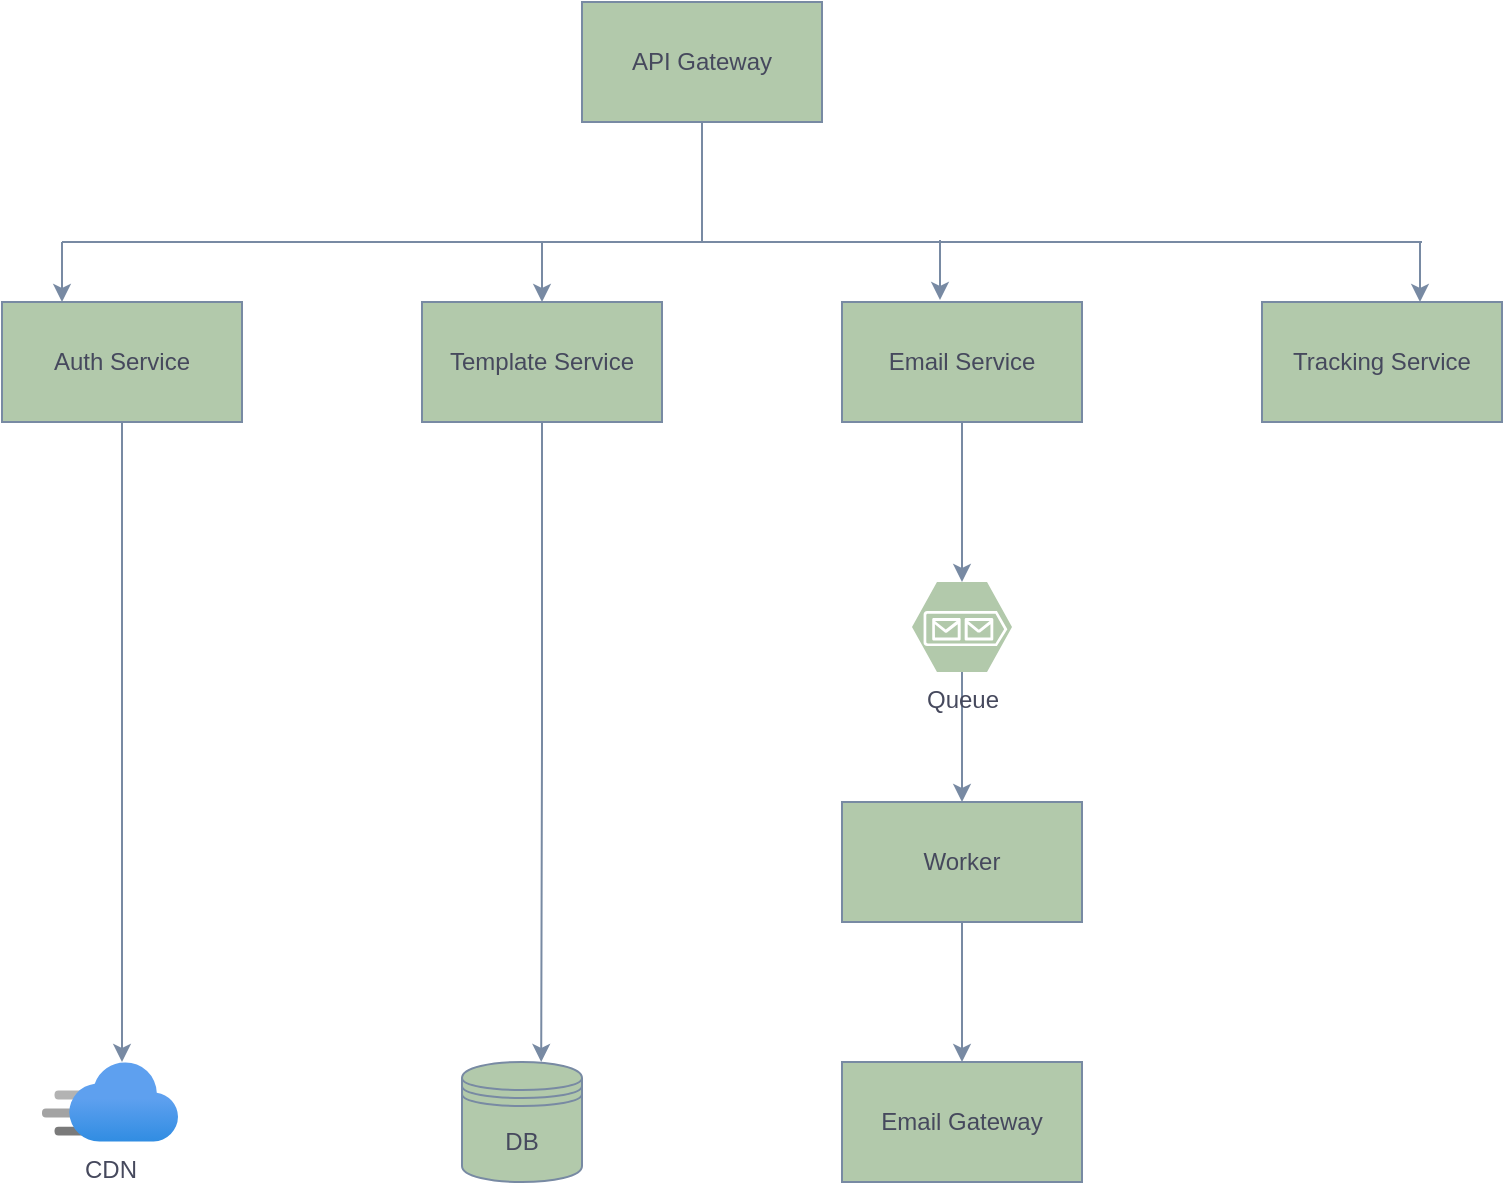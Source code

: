 <mxfile version="24.6.4" type="device">
  <diagram name="Page-1" id="7FZMvqHeIF7b9mxZ489W">
    <mxGraphModel dx="1562" dy="810" grid="1" gridSize="10" guides="1" tooltips="1" connect="1" arrows="1" fold="1" page="1" pageScale="1" pageWidth="850" pageHeight="1100" math="0" shadow="0">
      <root>
        <mxCell id="0" />
        <mxCell id="1" parent="0" />
        <mxCell id="-MbyYuFJOytPRvi4rKHy-1" value="API Gateway" style="rounded=0;whiteSpace=wrap;html=1;labelBackgroundColor=none;fillColor=#B2C9AB;strokeColor=#788AA3;fontColor=#46495D;" vertex="1" parent="1">
          <mxGeometry x="340" y="40" width="120" height="60" as="geometry" />
        </mxCell>
        <mxCell id="-MbyYuFJOytPRvi4rKHy-23" style="edgeStyle=orthogonalEdgeStyle;rounded=0;orthogonalLoop=1;jettySize=auto;html=1;labelBackgroundColor=none;strokeColor=#788AA3;fontColor=default;" edge="1" parent="1" source="-MbyYuFJOytPRvi4rKHy-2">
          <mxGeometry relative="1" as="geometry">
            <mxPoint x="110" y="570" as="targetPoint" />
          </mxGeometry>
        </mxCell>
        <mxCell id="-MbyYuFJOytPRvi4rKHy-2" value="Auth Service" style="rounded=0;whiteSpace=wrap;html=1;labelBackgroundColor=none;fillColor=#B2C9AB;strokeColor=#788AA3;fontColor=#46495D;" vertex="1" parent="1">
          <mxGeometry x="50" y="190" width="120" height="60" as="geometry" />
        </mxCell>
        <mxCell id="-MbyYuFJOytPRvi4rKHy-3" value="Template Service" style="rounded=0;whiteSpace=wrap;html=1;labelBackgroundColor=none;fillColor=#B2C9AB;strokeColor=#788AA3;fontColor=#46495D;" vertex="1" parent="1">
          <mxGeometry x="260" y="190" width="120" height="60" as="geometry" />
        </mxCell>
        <mxCell id="-MbyYuFJOytPRvi4rKHy-4" value="Email Service" style="rounded=0;whiteSpace=wrap;html=1;labelBackgroundColor=none;fillColor=#B2C9AB;strokeColor=#788AA3;fontColor=#46495D;" vertex="1" parent="1">
          <mxGeometry x="470" y="190" width="120" height="60" as="geometry" />
        </mxCell>
        <mxCell id="-MbyYuFJOytPRvi4rKHy-5" value="Tracking Service" style="rounded=0;whiteSpace=wrap;html=1;labelBackgroundColor=none;fillColor=#B2C9AB;strokeColor=#788AA3;fontColor=#46495D;" vertex="1" parent="1">
          <mxGeometry x="680" y="190" width="120" height="60" as="geometry" />
        </mxCell>
        <mxCell id="-MbyYuFJOytPRvi4rKHy-7" value="" style="endArrow=none;html=1;rounded=0;exitX=0.5;exitY=1;exitDx=0;exitDy=0;labelBackgroundColor=none;strokeColor=#788AA3;fontColor=default;" edge="1" parent="1" source="-MbyYuFJOytPRvi4rKHy-1">
          <mxGeometry width="50" height="50" relative="1" as="geometry">
            <mxPoint x="400" y="340" as="sourcePoint" />
            <mxPoint x="400" y="160" as="targetPoint" />
          </mxGeometry>
        </mxCell>
        <mxCell id="-MbyYuFJOytPRvi4rKHy-8" value="" style="endArrow=none;html=1;rounded=0;labelBackgroundColor=none;strokeColor=#788AA3;fontColor=default;" edge="1" parent="1">
          <mxGeometry width="50" height="50" relative="1" as="geometry">
            <mxPoint x="80" y="160" as="sourcePoint" />
            <mxPoint x="400" y="160" as="targetPoint" />
          </mxGeometry>
        </mxCell>
        <mxCell id="-MbyYuFJOytPRvi4rKHy-9" value="" style="endArrow=none;html=1;rounded=0;labelBackgroundColor=none;strokeColor=#788AA3;fontColor=default;" edge="1" parent="1">
          <mxGeometry width="50" height="50" relative="1" as="geometry">
            <mxPoint x="400" y="160" as="sourcePoint" />
            <mxPoint x="760" y="160" as="targetPoint" />
          </mxGeometry>
        </mxCell>
        <mxCell id="-MbyYuFJOytPRvi4rKHy-10" value="" style="endArrow=classic;html=1;rounded=0;entryX=0.25;entryY=0;entryDx=0;entryDy=0;labelBackgroundColor=none;strokeColor=#788AA3;fontColor=default;" edge="1" parent="1" target="-MbyYuFJOytPRvi4rKHy-2">
          <mxGeometry width="50" height="50" relative="1" as="geometry">
            <mxPoint x="80" y="160" as="sourcePoint" />
            <mxPoint x="450" y="290" as="targetPoint" />
          </mxGeometry>
        </mxCell>
        <mxCell id="-MbyYuFJOytPRvi4rKHy-11" value="" style="endArrow=classic;html=1;rounded=0;labelBackgroundColor=none;strokeColor=#788AA3;fontColor=default;" edge="1" parent="1" target="-MbyYuFJOytPRvi4rKHy-3">
          <mxGeometry width="50" height="50" relative="1" as="geometry">
            <mxPoint x="320" y="160" as="sourcePoint" />
            <mxPoint x="90" y="198" as="targetPoint" />
          </mxGeometry>
        </mxCell>
        <mxCell id="-MbyYuFJOytPRvi4rKHy-12" value="" style="endArrow=classic;html=1;rounded=0;labelBackgroundColor=none;strokeColor=#788AA3;fontColor=default;" edge="1" parent="1">
          <mxGeometry width="50" height="50" relative="1" as="geometry">
            <mxPoint x="519" y="159" as="sourcePoint" />
            <mxPoint x="519" y="189" as="targetPoint" />
          </mxGeometry>
        </mxCell>
        <mxCell id="-MbyYuFJOytPRvi4rKHy-13" value="" style="endArrow=classic;html=1;rounded=0;labelBackgroundColor=none;strokeColor=#788AA3;fontColor=default;" edge="1" parent="1">
          <mxGeometry width="50" height="50" relative="1" as="geometry">
            <mxPoint x="759" y="160" as="sourcePoint" />
            <mxPoint x="759" y="190" as="targetPoint" />
          </mxGeometry>
        </mxCell>
        <mxCell id="-MbyYuFJOytPRvi4rKHy-17" style="edgeStyle=orthogonalEdgeStyle;rounded=0;orthogonalLoop=1;jettySize=auto;html=1;entryX=0.5;entryY=0;entryDx=0;entryDy=0;labelBackgroundColor=none;strokeColor=#788AA3;fontColor=default;" edge="1" parent="1" source="-MbyYuFJOytPRvi4rKHy-14" target="-MbyYuFJOytPRvi4rKHy-16">
          <mxGeometry relative="1" as="geometry" />
        </mxCell>
        <mxCell id="-MbyYuFJOytPRvi4rKHy-14" value="Queue" style="verticalLabelPosition=bottom;html=1;verticalAlign=top;align=center;strokeColor=none;fillColor=#B2C9AB;shape=mxgraph.azure.storage_queue;labelBackgroundColor=none;fontColor=#46495D;" vertex="1" parent="1">
          <mxGeometry x="505" y="330" width="50" height="45" as="geometry" />
        </mxCell>
        <mxCell id="-MbyYuFJOytPRvi4rKHy-15" style="edgeStyle=orthogonalEdgeStyle;rounded=0;orthogonalLoop=1;jettySize=auto;html=1;entryX=0.5;entryY=0;entryDx=0;entryDy=0;entryPerimeter=0;labelBackgroundColor=none;strokeColor=#788AA3;fontColor=default;" edge="1" parent="1" source="-MbyYuFJOytPRvi4rKHy-4" target="-MbyYuFJOytPRvi4rKHy-14">
          <mxGeometry relative="1" as="geometry" />
        </mxCell>
        <mxCell id="-MbyYuFJOytPRvi4rKHy-19" value="" style="edgeStyle=orthogonalEdgeStyle;rounded=0;orthogonalLoop=1;jettySize=auto;html=1;labelBackgroundColor=none;strokeColor=#788AA3;fontColor=default;" edge="1" parent="1" source="-MbyYuFJOytPRvi4rKHy-16" target="-MbyYuFJOytPRvi4rKHy-18">
          <mxGeometry relative="1" as="geometry" />
        </mxCell>
        <mxCell id="-MbyYuFJOytPRvi4rKHy-16" value="Worker" style="rounded=0;whiteSpace=wrap;html=1;labelBackgroundColor=none;fillColor=#B2C9AB;strokeColor=#788AA3;fontColor=#46495D;" vertex="1" parent="1">
          <mxGeometry x="470" y="440" width="120" height="60" as="geometry" />
        </mxCell>
        <mxCell id="-MbyYuFJOytPRvi4rKHy-18" value="Email Gateway" style="rounded=0;whiteSpace=wrap;html=1;labelBackgroundColor=none;fillColor=#B2C9AB;strokeColor=#788AA3;fontColor=#46495D;" vertex="1" parent="1">
          <mxGeometry x="470" y="570" width="120" height="60" as="geometry" />
        </mxCell>
        <mxCell id="-MbyYuFJOytPRvi4rKHy-20" value="DB" style="shape=datastore;whiteSpace=wrap;html=1;labelBackgroundColor=none;fillColor=#B2C9AB;strokeColor=#788AA3;fontColor=#46495D;" vertex="1" parent="1">
          <mxGeometry x="280" y="570" width="60" height="60" as="geometry" />
        </mxCell>
        <mxCell id="-MbyYuFJOytPRvi4rKHy-21" style="edgeStyle=orthogonalEdgeStyle;rounded=0;orthogonalLoop=1;jettySize=auto;html=1;entryX=0.66;entryY=0;entryDx=0;entryDy=0;entryPerimeter=0;labelBackgroundColor=none;strokeColor=#788AA3;fontColor=default;" edge="1" parent="1" source="-MbyYuFJOytPRvi4rKHy-3" target="-MbyYuFJOytPRvi4rKHy-20">
          <mxGeometry relative="1" as="geometry" />
        </mxCell>
        <mxCell id="-MbyYuFJOytPRvi4rKHy-22" value="CDN" style="image;aspect=fixed;html=1;points=[];align=center;fontSize=12;image=img/lib/azure2/networking/CDN_Profiles.svg;labelBackgroundColor=none;fillColor=#B2C9AB;strokeColor=#788AA3;fontColor=#46495D;" vertex="1" parent="1">
          <mxGeometry x="70" y="570" width="68" height="40" as="geometry" />
        </mxCell>
      </root>
    </mxGraphModel>
  </diagram>
</mxfile>
